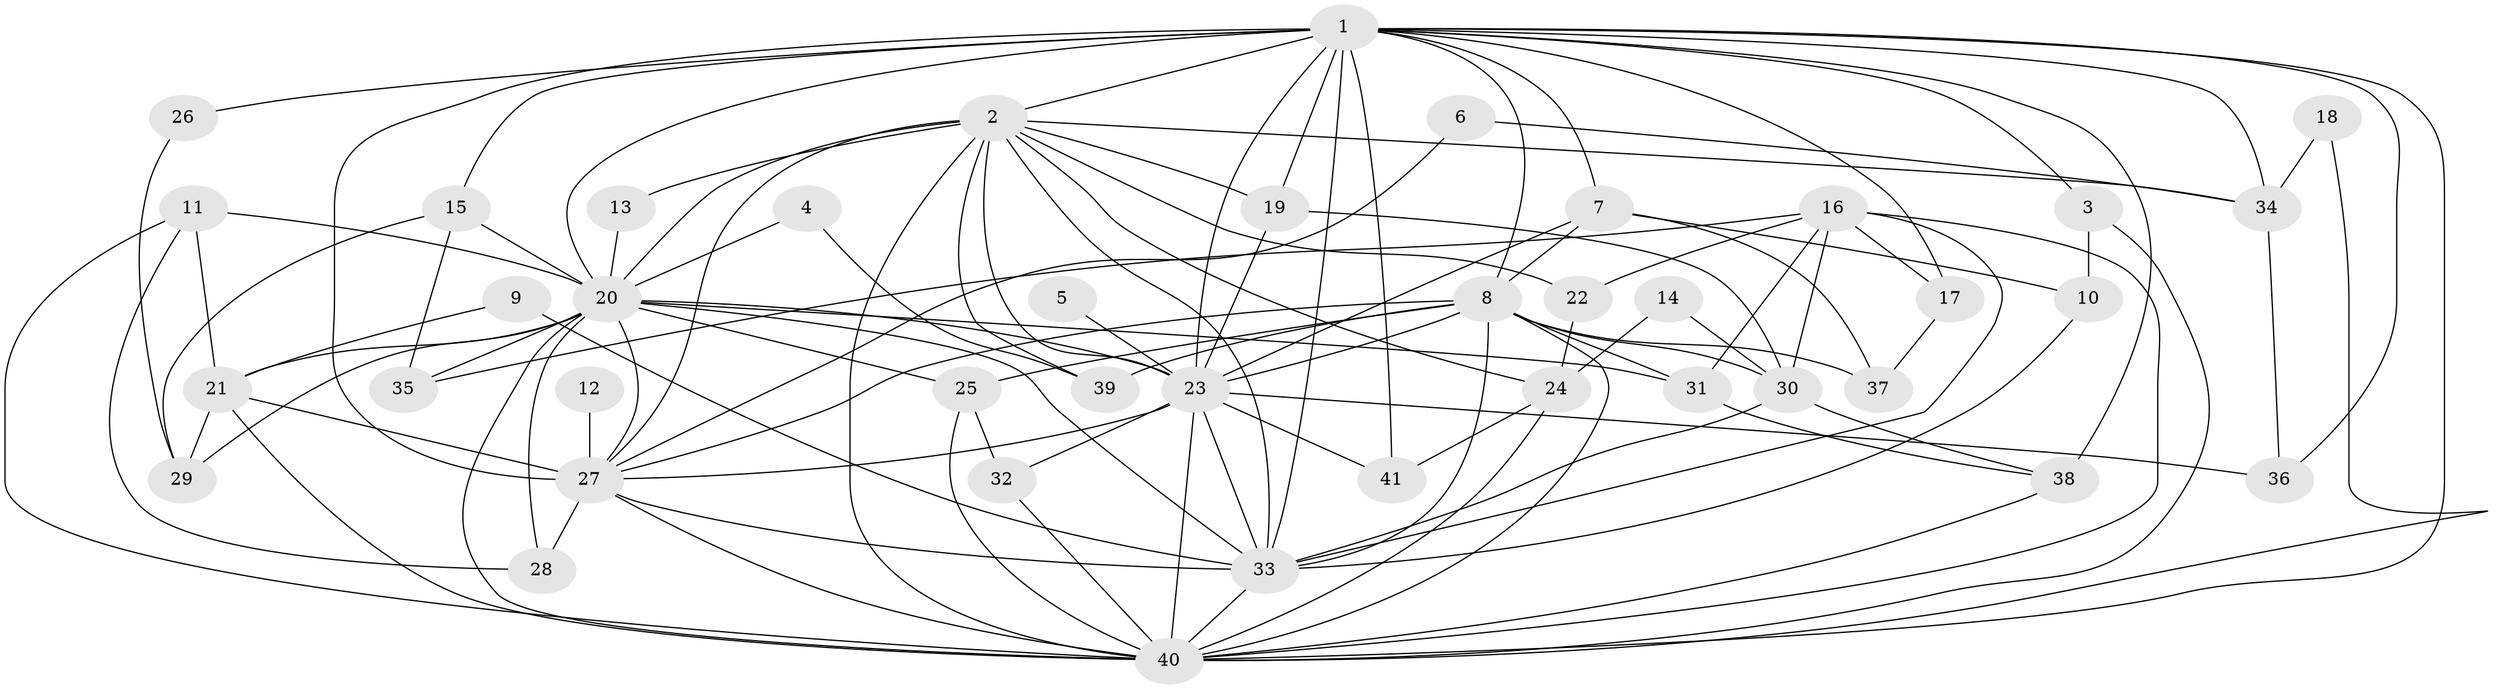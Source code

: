 // original degree distribution, {19: 0.012195121951219513, 17: 0.012195121951219513, 15: 0.024390243902439025, 16: 0.024390243902439025, 14: 0.024390243902439025, 22: 0.024390243902439025, 11: 0.012195121951219513, 5: 0.036585365853658534, 2: 0.5, 4: 0.07317073170731707, 7: 0.012195121951219513, 3: 0.2073170731707317, 6: 0.036585365853658534}
// Generated by graph-tools (version 1.1) at 2025/01/03/09/25 03:01:19]
// undirected, 41 vertices, 109 edges
graph export_dot {
graph [start="1"]
  node [color=gray90,style=filled];
  1;
  2;
  3;
  4;
  5;
  6;
  7;
  8;
  9;
  10;
  11;
  12;
  13;
  14;
  15;
  16;
  17;
  18;
  19;
  20;
  21;
  22;
  23;
  24;
  25;
  26;
  27;
  28;
  29;
  30;
  31;
  32;
  33;
  34;
  35;
  36;
  37;
  38;
  39;
  40;
  41;
  1 -- 2 [weight=4.0];
  1 -- 3 [weight=1.0];
  1 -- 7 [weight=1.0];
  1 -- 8 [weight=1.0];
  1 -- 15 [weight=1.0];
  1 -- 17 [weight=1.0];
  1 -- 19 [weight=1.0];
  1 -- 20 [weight=2.0];
  1 -- 23 [weight=2.0];
  1 -- 26 [weight=1.0];
  1 -- 27 [weight=2.0];
  1 -- 33 [weight=3.0];
  1 -- 34 [weight=2.0];
  1 -- 36 [weight=1.0];
  1 -- 38 [weight=1.0];
  1 -- 40 [weight=4.0];
  1 -- 41 [weight=1.0];
  2 -- 13 [weight=1.0];
  2 -- 19 [weight=1.0];
  2 -- 20 [weight=3.0];
  2 -- 22 [weight=1.0];
  2 -- 23 [weight=3.0];
  2 -- 24 [weight=1.0];
  2 -- 27 [weight=2.0];
  2 -- 33 [weight=3.0];
  2 -- 34 [weight=2.0];
  2 -- 39 [weight=3.0];
  2 -- 40 [weight=4.0];
  3 -- 10 [weight=1.0];
  3 -- 40 [weight=1.0];
  4 -- 20 [weight=1.0];
  4 -- 39 [weight=1.0];
  5 -- 23 [weight=1.0];
  6 -- 27 [weight=1.0];
  6 -- 34 [weight=1.0];
  7 -- 8 [weight=1.0];
  7 -- 10 [weight=1.0];
  7 -- 23 [weight=1.0];
  7 -- 37 [weight=1.0];
  8 -- 23 [weight=1.0];
  8 -- 25 [weight=1.0];
  8 -- 27 [weight=1.0];
  8 -- 30 [weight=1.0];
  8 -- 31 [weight=1.0];
  8 -- 33 [weight=1.0];
  8 -- 37 [weight=1.0];
  8 -- 39 [weight=1.0];
  8 -- 40 [weight=1.0];
  9 -- 21 [weight=1.0];
  9 -- 33 [weight=2.0];
  10 -- 33 [weight=1.0];
  11 -- 20 [weight=1.0];
  11 -- 21 [weight=1.0];
  11 -- 28 [weight=1.0];
  11 -- 40 [weight=1.0];
  12 -- 27 [weight=1.0];
  13 -- 20 [weight=1.0];
  14 -- 24 [weight=1.0];
  14 -- 30 [weight=1.0];
  15 -- 20 [weight=1.0];
  15 -- 29 [weight=1.0];
  15 -- 35 [weight=1.0];
  16 -- 17 [weight=1.0];
  16 -- 22 [weight=1.0];
  16 -- 30 [weight=1.0];
  16 -- 31 [weight=1.0];
  16 -- 33 [weight=1.0];
  16 -- 35 [weight=1.0];
  16 -- 40 [weight=1.0];
  17 -- 37 [weight=1.0];
  18 -- 34 [weight=1.0];
  18 -- 40 [weight=2.0];
  19 -- 23 [weight=1.0];
  19 -- 30 [weight=1.0];
  20 -- 21 [weight=1.0];
  20 -- 23 [weight=1.0];
  20 -- 25 [weight=1.0];
  20 -- 27 [weight=1.0];
  20 -- 28 [weight=1.0];
  20 -- 29 [weight=1.0];
  20 -- 31 [weight=1.0];
  20 -- 33 [weight=1.0];
  20 -- 35 [weight=1.0];
  20 -- 40 [weight=3.0];
  21 -- 27 [weight=1.0];
  21 -- 29 [weight=1.0];
  21 -- 40 [weight=1.0];
  22 -- 24 [weight=1.0];
  23 -- 27 [weight=1.0];
  23 -- 32 [weight=1.0];
  23 -- 33 [weight=1.0];
  23 -- 36 [weight=1.0];
  23 -- 40 [weight=3.0];
  23 -- 41 [weight=1.0];
  24 -- 40 [weight=2.0];
  24 -- 41 [weight=1.0];
  25 -- 32 [weight=1.0];
  25 -- 40 [weight=1.0];
  26 -- 29 [weight=1.0];
  27 -- 28 [weight=1.0];
  27 -- 33 [weight=1.0];
  27 -- 40 [weight=2.0];
  30 -- 33 [weight=1.0];
  30 -- 38 [weight=1.0];
  31 -- 38 [weight=1.0];
  32 -- 40 [weight=1.0];
  33 -- 40 [weight=2.0];
  34 -- 36 [weight=1.0];
  38 -- 40 [weight=1.0];
}
